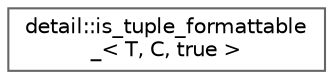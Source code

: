 digraph "类继承关系图"
{
 // LATEX_PDF_SIZE
  bgcolor="transparent";
  edge [fontname=Helvetica,fontsize=10,labelfontname=Helvetica,labelfontsize=10];
  node [fontname=Helvetica,fontsize=10,shape=box,height=0.2,width=0.4];
  rankdir="LR";
  Node0 [id="Node000000",label="detail::is_tuple_formattable\l_\< T, C, true \>",height=0.2,width=0.4,color="grey40", fillcolor="white", style="filled",URL="$classdetail_1_1is__tuple__formattable___3_01_t_00_01_c_00_01true_01_4.html",tooltip=" "];
}
